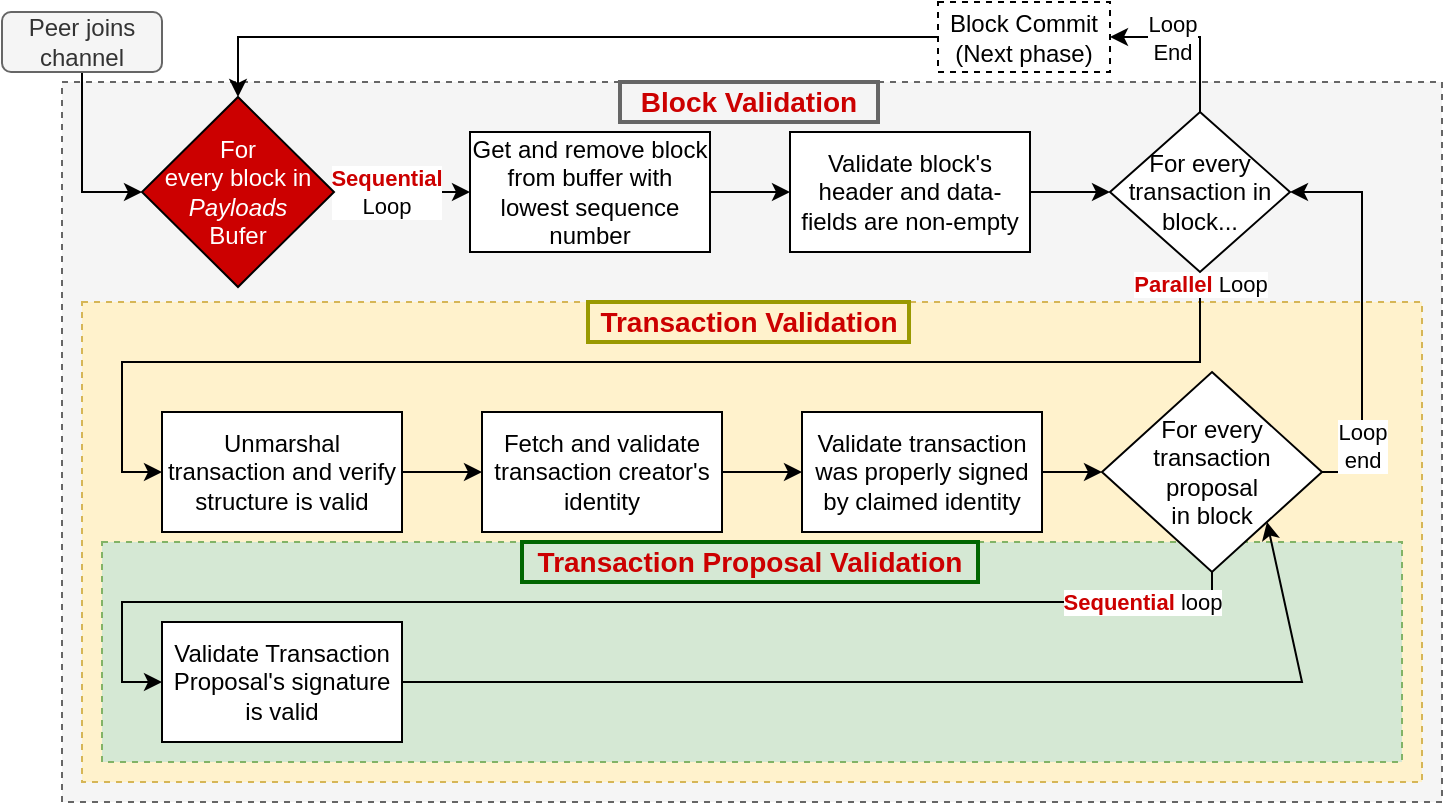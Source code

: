 <mxfile version="14.4.7" type="device"><diagram id="CbAV2-VzGi_6OWXhma4u" name="Page-1"><mxGraphModel dx="1367" dy="767" grid="1" gridSize="10" guides="1" tooltips="1" connect="1" arrows="1" fold="1" page="1" pageScale="1" pageWidth="827" pageHeight="1169" math="0" shadow="0"><root><mxCell id="0"/><mxCell id="1" parent="0"/><mxCell id="nhL7LX0wsiM1mKftQrM_-33" value="" style="rounded=0;whiteSpace=wrap;html=1;dashed=1;fillColor=#f5f5f5;fontColor=#333333;strokeColor=#666666;" vertex="1" parent="1"><mxGeometry x="70" y="40" width="690" height="360" as="geometry"/></mxCell><mxCell id="nhL7LX0wsiM1mKftQrM_-35" value="" style="rounded=0;whiteSpace=wrap;html=1;dashed=1;fillColor=#fff2cc;strokeColor=#d6b656;" vertex="1" parent="1"><mxGeometry x="80" y="150" width="670" height="240" as="geometry"/></mxCell><mxCell id="nhL7LX0wsiM1mKftQrM_-39" value="" style="rounded=0;whiteSpace=wrap;html=1;dashed=1;fillColor=#d5e8d4;strokeColor=#82b366;" vertex="1" parent="1"><mxGeometry x="90" y="270" width="650" height="110" as="geometry"/></mxCell><mxCell id="nhL7LX0wsiM1mKftQrM_-36" style="edgeStyle=orthogonalEdgeStyle;rounded=0;orthogonalLoop=1;jettySize=auto;html=1;exitX=0.5;exitY=1;exitDx=0;exitDy=0;entryX=0;entryY=0.5;entryDx=0;entryDy=0;fontSize=14;fontColor=#CC0000;" edge="1" parent="1" source="nhL7LX0wsiM1mKftQrM_-1" target="nhL7LX0wsiM1mKftQrM_-2"><mxGeometry relative="1" as="geometry"/></mxCell><mxCell id="nhL7LX0wsiM1mKftQrM_-1" value="Peer joins channel" style="rounded=1;whiteSpace=wrap;html=1;fillColor=#f5f5f5;strokeColor=#666666;fontColor=#333333;" vertex="1" parent="1"><mxGeometry x="40" y="5" width="80" height="30" as="geometry"/></mxCell><mxCell id="nhL7LX0wsiM1mKftQrM_-16" value="&lt;b&gt;&lt;font color=&quot;#cc0000&quot;&gt;Sequential&lt;/font&gt;&lt;/b&gt;&lt;br&gt;Loop" style="edgeStyle=orthogonalEdgeStyle;rounded=0;orthogonalLoop=1;jettySize=auto;html=1;exitX=1;exitY=0.5;exitDx=0;exitDy=0;entryX=0;entryY=0.5;entryDx=0;entryDy=0;" edge="1" parent="1" source="nhL7LX0wsiM1mKftQrM_-2" target="nhL7LX0wsiM1mKftQrM_-5"><mxGeometry x="-0.257" relative="1" as="geometry"><mxPoint as="offset"/></mxGeometry></mxCell><mxCell id="nhL7LX0wsiM1mKftQrM_-2" value="For&lt;br&gt;every&amp;nbsp;block in &lt;i&gt;Payloads&lt;/i&gt;&lt;br&gt;Bufer" style="rhombus;whiteSpace=wrap;html=1;fillColor=#CC0000;fontColor=#FFFFFF;" vertex="1" parent="1"><mxGeometry x="110" y="47.5" width="96" height="95" as="geometry"/></mxCell><mxCell id="nhL7LX0wsiM1mKftQrM_-17" style="edgeStyle=orthogonalEdgeStyle;rounded=0;orthogonalLoop=1;jettySize=auto;html=1;exitX=1;exitY=0.5;exitDx=0;exitDy=0;entryX=0;entryY=0.5;entryDx=0;entryDy=0;" edge="1" parent="1" source="nhL7LX0wsiM1mKftQrM_-5" target="nhL7LX0wsiM1mKftQrM_-6"><mxGeometry relative="1" as="geometry"/></mxCell><mxCell id="nhL7LX0wsiM1mKftQrM_-5" value="Get and remove block from buffer with lowest sequence number" style="rounded=0;whiteSpace=wrap;html=1;" vertex="1" parent="1"><mxGeometry x="274" y="65" width="120" height="60" as="geometry"/></mxCell><mxCell id="nhL7LX0wsiM1mKftQrM_-18" style="edgeStyle=orthogonalEdgeStyle;rounded=0;orthogonalLoop=1;jettySize=auto;html=1;exitX=1;exitY=0.5;exitDx=0;exitDy=0;entryX=0;entryY=0.5;entryDx=0;entryDy=0;" edge="1" parent="1" source="nhL7LX0wsiM1mKftQrM_-6" target="nhL7LX0wsiM1mKftQrM_-8"><mxGeometry relative="1" as="geometry"/></mxCell><mxCell id="nhL7LX0wsiM1mKftQrM_-6" value="Validate block's header and data-fields are non-empty" style="rounded=0;whiteSpace=wrap;html=1;" vertex="1" parent="1"><mxGeometry x="434" y="65" width="120" height="60" as="geometry"/></mxCell><mxCell id="nhL7LX0wsiM1mKftQrM_-20" value="&lt;b&gt;&lt;font color=&quot;#cc0000&quot;&gt;Parallel&lt;/font&gt;&amp;nbsp;&lt;/b&gt;Loop" style="edgeStyle=orthogonalEdgeStyle;rounded=0;orthogonalLoop=1;jettySize=auto;html=1;exitX=0.5;exitY=1;exitDx=0;exitDy=0;entryX=0;entryY=0.5;entryDx=0;entryDy=0;" edge="1" parent="1" source="nhL7LX0wsiM1mKftQrM_-8" target="nhL7LX0wsiM1mKftQrM_-9"><mxGeometry x="-0.984" relative="1" as="geometry"><Array as="points"><mxPoint x="639" y="180"/><mxPoint x="100" y="180"/><mxPoint x="100" y="235"/></Array><mxPoint as="offset"/></mxGeometry></mxCell><mxCell id="nhL7LX0wsiM1mKftQrM_-32" value="&lt;font color=&quot;#000000&quot;&gt;Loop&lt;br&gt;End&lt;/font&gt;" style="edgeStyle=orthogonalEdgeStyle;rounded=0;orthogonalLoop=1;jettySize=auto;html=1;exitX=0.5;exitY=0;exitDx=0;exitDy=0;entryX=1;entryY=0.5;entryDx=0;entryDy=0;fontColor=#FFFFFF;" edge="1" parent="1" source="nhL7LX0wsiM1mKftQrM_-8" target="nhL7LX0wsiM1mKftQrM_-14"><mxGeometry x="0.283" relative="1" as="geometry"><mxPoint x="1" as="offset"/></mxGeometry></mxCell><mxCell id="nhL7LX0wsiM1mKftQrM_-8" value="For every transaction in block..." style="rhombus;whiteSpace=wrap;html=1;" vertex="1" parent="1"><mxGeometry x="594" y="55" width="90" height="80" as="geometry"/></mxCell><mxCell id="nhL7LX0wsiM1mKftQrM_-23" style="edgeStyle=orthogonalEdgeStyle;rounded=0;orthogonalLoop=1;jettySize=auto;html=1;exitX=1;exitY=0.5;exitDx=0;exitDy=0;entryX=0;entryY=0.5;entryDx=0;entryDy=0;" edge="1" parent="1" source="nhL7LX0wsiM1mKftQrM_-9" target="nhL7LX0wsiM1mKftQrM_-10"><mxGeometry relative="1" as="geometry"/></mxCell><mxCell id="nhL7LX0wsiM1mKftQrM_-9" value="Unmarshal transaction and verify structure is valid" style="rounded=0;whiteSpace=wrap;html=1;" vertex="1" parent="1"><mxGeometry x="120" y="205" width="120" height="60" as="geometry"/></mxCell><mxCell id="nhL7LX0wsiM1mKftQrM_-24" style="edgeStyle=orthogonalEdgeStyle;rounded=0;orthogonalLoop=1;jettySize=auto;html=1;exitX=1;exitY=0.5;exitDx=0;exitDy=0;entryX=0;entryY=0.5;entryDx=0;entryDy=0;" edge="1" parent="1" source="nhL7LX0wsiM1mKftQrM_-10" target="nhL7LX0wsiM1mKftQrM_-11"><mxGeometry relative="1" as="geometry"/></mxCell><mxCell id="nhL7LX0wsiM1mKftQrM_-10" value="Fetch and validate transaction creator's identity" style="rounded=0;whiteSpace=wrap;html=1;" vertex="1" parent="1"><mxGeometry x="280" y="205" width="120" height="60" as="geometry"/></mxCell><mxCell id="nhL7LX0wsiM1mKftQrM_-25" style="edgeStyle=orthogonalEdgeStyle;rounded=0;orthogonalLoop=1;jettySize=auto;html=1;exitX=1;exitY=0.5;exitDx=0;exitDy=0;entryX=0;entryY=0.5;entryDx=0;entryDy=0;" edge="1" parent="1" source="nhL7LX0wsiM1mKftQrM_-11" target="nhL7LX0wsiM1mKftQrM_-12"><mxGeometry relative="1" as="geometry"><mxPoint x="584" y="235" as="targetPoint"/></mxGeometry></mxCell><mxCell id="nhL7LX0wsiM1mKftQrM_-11" value="Validate transaction was properly signed by claimed identity" style="rounded=0;whiteSpace=wrap;html=1;" vertex="1" parent="1"><mxGeometry x="440" y="205" width="120" height="60" as="geometry"/></mxCell><mxCell id="nhL7LX0wsiM1mKftQrM_-21" value="Loop&lt;br&gt;end" style="rounded=0;orthogonalLoop=1;jettySize=auto;html=1;entryX=1;entryY=0.5;entryDx=0;entryDy=0;exitX=1;exitY=0.5;exitDx=0;exitDy=0;edgeStyle=orthogonalEdgeStyle;" edge="1" parent="1" source="nhL7LX0wsiM1mKftQrM_-12" target="nhL7LX0wsiM1mKftQrM_-8"><mxGeometry x="-0.657" relative="1" as="geometry"><mxPoint x="700" y="220" as="sourcePoint"/><mxPoint as="offset"/></mxGeometry></mxCell><mxCell id="nhL7LX0wsiM1mKftQrM_-26" value="&lt;b&gt;&lt;font color=&quot;#cc0000&quot;&gt;Sequential&lt;/font&gt;&lt;/b&gt;&amp;nbsp;loop" style="edgeStyle=orthogonalEdgeStyle;rounded=0;orthogonalLoop=1;jettySize=auto;html=1;entryX=0;entryY=0.5;entryDx=0;entryDy=0;exitX=0.5;exitY=1;exitDx=0;exitDy=0;" edge="1" parent="1" source="nhL7LX0wsiM1mKftQrM_-12" target="nhL7LX0wsiM1mKftQrM_-13"><mxGeometry x="-0.838" relative="1" as="geometry"><mxPoint x="639" y="285" as="sourcePoint"/><mxPoint x="114" y="315" as="targetPoint"/><Array as="points"><mxPoint x="645" y="300"/><mxPoint x="100" y="300"/><mxPoint x="100" y="340"/></Array><mxPoint as="offset"/></mxGeometry></mxCell><mxCell id="nhL7LX0wsiM1mKftQrM_-12" value="For&amp;nbsp;every&lt;br&gt;transaction proposal&lt;br&gt;in block" style="rhombus;whiteSpace=wrap;html=1;" vertex="1" parent="1"><mxGeometry x="590" y="185" width="110" height="100" as="geometry"/></mxCell><mxCell id="nhL7LX0wsiM1mKftQrM_-27" value="" style="rounded=0;orthogonalLoop=1;jettySize=auto;html=1;exitX=1;exitY=0.5;exitDx=0;exitDy=0;entryX=1;entryY=1;entryDx=0;entryDy=0;" edge="1" parent="1" source="nhL7LX0wsiM1mKftQrM_-13" target="nhL7LX0wsiM1mKftQrM_-12"><mxGeometry x="0.489" y="-35" relative="1" as="geometry"><mxPoint x="234" y="315" as="sourcePoint"/><mxPoint x="666.5" y="260" as="targetPoint"/><Array as="points"><mxPoint x="690" y="340"/></Array><mxPoint as="offset"/></mxGeometry></mxCell><mxCell id="nhL7LX0wsiM1mKftQrM_-13" value="Validate Transaction Proposal's signature is valid" style="rounded=0;whiteSpace=wrap;html=1;" vertex="1" parent="1"><mxGeometry x="120" y="310" width="120" height="60" as="geometry"/></mxCell><mxCell id="nhL7LX0wsiM1mKftQrM_-31" style="edgeStyle=orthogonalEdgeStyle;rounded=0;orthogonalLoop=1;jettySize=auto;html=1;exitX=0;exitY=0.5;exitDx=0;exitDy=0;entryX=0.5;entryY=0;entryDx=0;entryDy=0;fontColor=#FFFFFF;" edge="1" parent="1" source="nhL7LX0wsiM1mKftQrM_-14" target="nhL7LX0wsiM1mKftQrM_-2"><mxGeometry relative="1" as="geometry"/></mxCell><mxCell id="nhL7LX0wsiM1mKftQrM_-14" value="Block Commit&lt;br&gt;(Next phase)" style="rounded=0;whiteSpace=wrap;html=1;dashed=1;" vertex="1" parent="1"><mxGeometry x="508" width="86" height="35" as="geometry"/></mxCell><mxCell id="nhL7LX0wsiM1mKftQrM_-34" value="Block Validation" style="text;html=1;fillColor=none;align=center;verticalAlign=middle;whiteSpace=wrap;rounded=0;fontColor=#CC0000;fontSize=14;fontStyle=1;strokeWidth=2;strokeColor=#666666;" vertex="1" parent="1"><mxGeometry x="349" y="40" width="129" height="20" as="geometry"/></mxCell><mxCell id="nhL7LX0wsiM1mKftQrM_-38" value="Transaction Validation" style="text;html=1;fillColor=none;align=center;verticalAlign=middle;whiteSpace=wrap;rounded=0;fontColor=#CC0000;fontSize=14;fontStyle=1;strokeWidth=2;strokeColor=#999900;" vertex="1" parent="1"><mxGeometry x="333" y="150" width="160.5" height="20" as="geometry"/></mxCell><mxCell id="nhL7LX0wsiM1mKftQrM_-40" value="Transaction Proposal Validation" style="text;html=1;fillColor=none;align=center;verticalAlign=middle;whiteSpace=wrap;rounded=0;fontColor=#CC0000;fontSize=14;fontStyle=1;strokeColor=#006600;strokeWidth=2;" vertex="1" parent="1"><mxGeometry x="300" y="270" width="228" height="20" as="geometry"/></mxCell></root></mxGraphModel></diagram></mxfile>